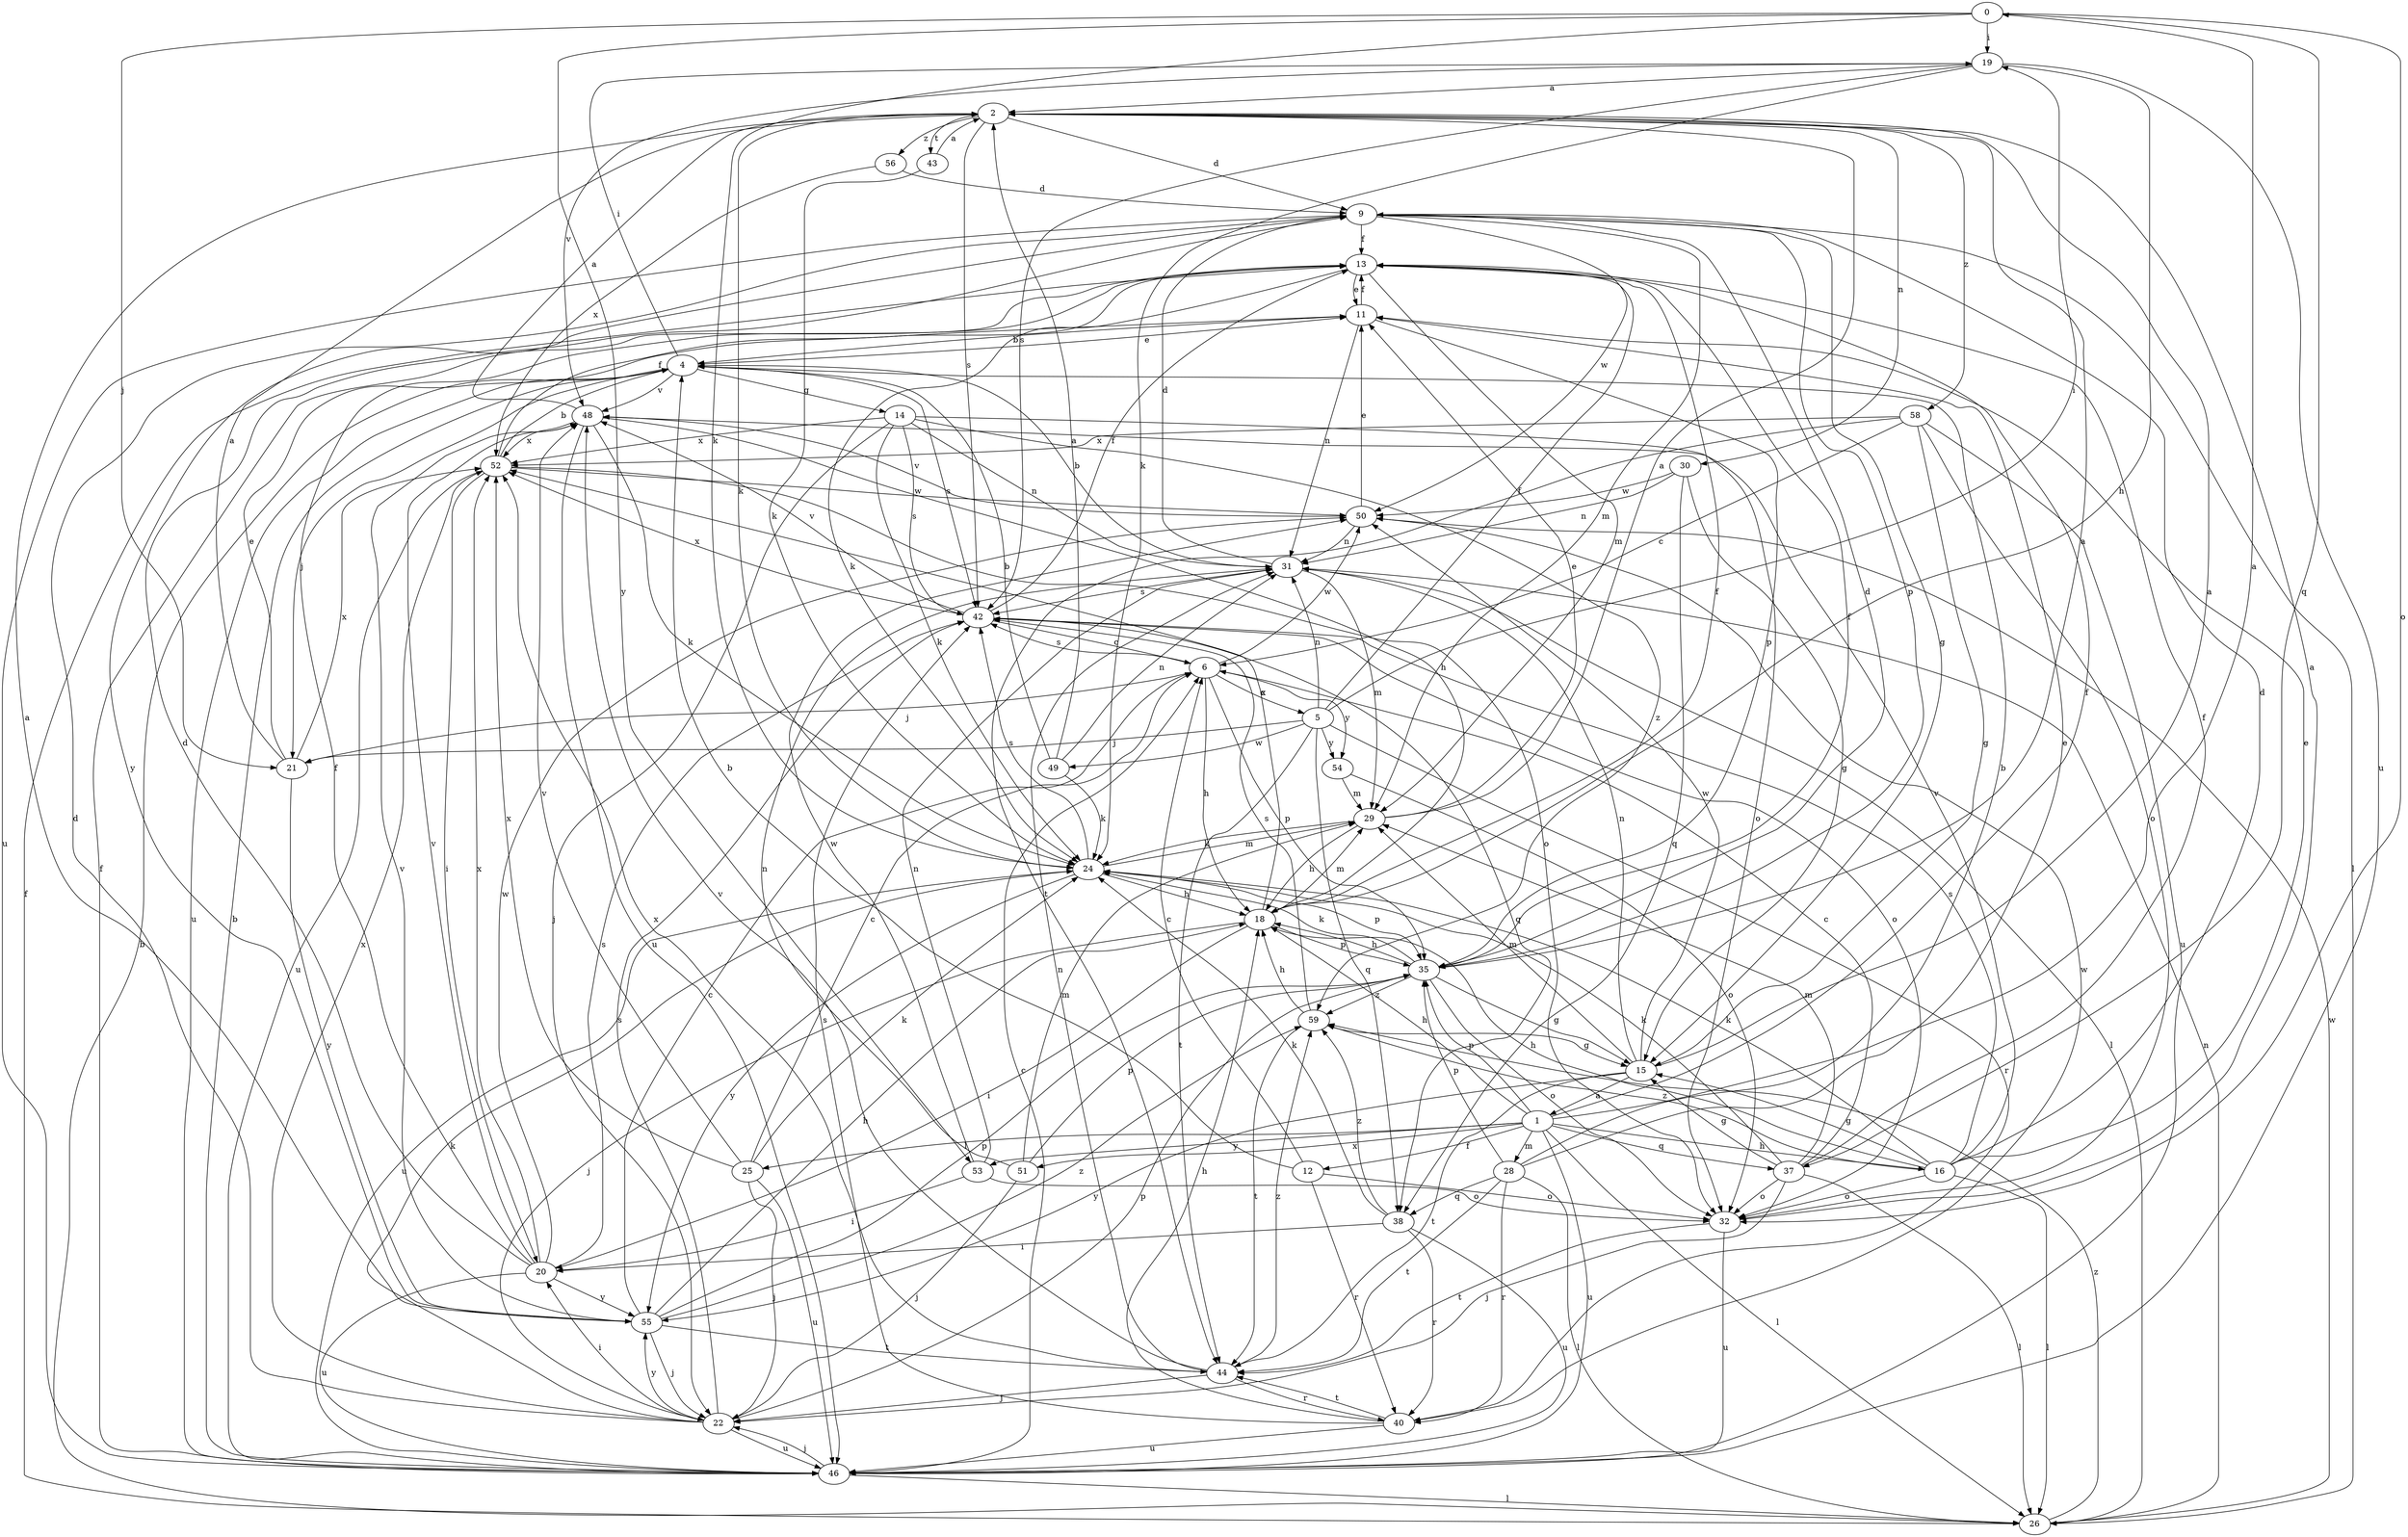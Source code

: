 strict digraph  {
0;
1;
2;
4;
5;
6;
9;
11;
12;
13;
14;
15;
16;
18;
19;
20;
21;
22;
24;
25;
26;
28;
29;
30;
31;
32;
35;
37;
38;
40;
42;
43;
44;
46;
48;
49;
50;
51;
52;
53;
54;
55;
56;
58;
59;
0 -> 19  [label=i];
0 -> 21  [label=j];
0 -> 24  [label=k];
0 -> 32  [label=o];
0 -> 37  [label=q];
0 -> 53  [label=y];
1 -> 0  [label=a];
1 -> 12  [label=f];
1 -> 13  [label=f];
1 -> 16  [label=h];
1 -> 18  [label=h];
1 -> 25  [label=l];
1 -> 26  [label=l];
1 -> 28  [label=m];
1 -> 35  [label=p];
1 -> 37  [label=q];
1 -> 46  [label=u];
1 -> 51  [label=x];
1 -> 53  [label=y];
2 -> 9  [label=d];
2 -> 24  [label=k];
2 -> 30  [label=n];
2 -> 42  [label=s];
2 -> 43  [label=t];
2 -> 56  [label=z];
2 -> 58  [label=z];
4 -> 11  [label=e];
4 -> 14  [label=g];
4 -> 19  [label=i];
4 -> 21  [label=j];
4 -> 42  [label=s];
4 -> 46  [label=u];
4 -> 48  [label=v];
5 -> 13  [label=f];
5 -> 19  [label=i];
5 -> 21  [label=j];
5 -> 31  [label=n];
5 -> 38  [label=q];
5 -> 40  [label=r];
5 -> 44  [label=t];
5 -> 49  [label=w];
5 -> 54  [label=y];
6 -> 5  [label=c];
6 -> 18  [label=h];
6 -> 21  [label=j];
6 -> 35  [label=p];
6 -> 42  [label=s];
6 -> 50  [label=w];
6 -> 54  [label=y];
9 -> 13  [label=f];
9 -> 15  [label=g];
9 -> 26  [label=l];
9 -> 29  [label=m];
9 -> 35  [label=p];
9 -> 46  [label=u];
9 -> 50  [label=w];
9 -> 55  [label=y];
11 -> 4  [label=b];
11 -> 13  [label=f];
11 -> 31  [label=n];
11 -> 35  [label=p];
12 -> 4  [label=b];
12 -> 6  [label=c];
12 -> 32  [label=o];
12 -> 40  [label=r];
13 -> 11  [label=e];
13 -> 24  [label=k];
13 -> 29  [label=m];
14 -> 22  [label=j];
14 -> 24  [label=k];
14 -> 31  [label=n];
14 -> 32  [label=o];
14 -> 42  [label=s];
14 -> 52  [label=x];
14 -> 59  [label=z];
15 -> 1  [label=a];
15 -> 2  [label=a];
15 -> 29  [label=m];
15 -> 31  [label=n];
15 -> 44  [label=t];
15 -> 50  [label=w];
15 -> 55  [label=y];
16 -> 9  [label=d];
16 -> 11  [label=e];
16 -> 15  [label=g];
16 -> 18  [label=h];
16 -> 24  [label=k];
16 -> 26  [label=l];
16 -> 32  [label=o];
16 -> 42  [label=s];
16 -> 48  [label=v];
16 -> 59  [label=z];
18 -> 13  [label=f];
18 -> 20  [label=i];
18 -> 22  [label=j];
18 -> 29  [label=m];
18 -> 35  [label=p];
18 -> 52  [label=x];
19 -> 2  [label=a];
19 -> 18  [label=h];
19 -> 24  [label=k];
19 -> 42  [label=s];
19 -> 46  [label=u];
19 -> 48  [label=v];
20 -> 9  [label=d];
20 -> 13  [label=f];
20 -> 42  [label=s];
20 -> 46  [label=u];
20 -> 48  [label=v];
20 -> 50  [label=w];
20 -> 52  [label=x];
20 -> 55  [label=y];
21 -> 2  [label=a];
21 -> 11  [label=e];
21 -> 52  [label=x];
21 -> 55  [label=y];
22 -> 9  [label=d];
22 -> 20  [label=i];
22 -> 24  [label=k];
22 -> 35  [label=p];
22 -> 42  [label=s];
22 -> 46  [label=u];
22 -> 52  [label=x];
22 -> 55  [label=y];
24 -> 18  [label=h];
24 -> 29  [label=m];
24 -> 35  [label=p];
24 -> 42  [label=s];
24 -> 46  [label=u];
24 -> 55  [label=y];
25 -> 6  [label=c];
25 -> 22  [label=j];
25 -> 24  [label=k];
25 -> 46  [label=u];
25 -> 48  [label=v];
25 -> 52  [label=x];
26 -> 4  [label=b];
26 -> 13  [label=f];
26 -> 31  [label=n];
26 -> 50  [label=w];
26 -> 59  [label=z];
28 -> 4  [label=b];
28 -> 11  [label=e];
28 -> 26  [label=l];
28 -> 35  [label=p];
28 -> 38  [label=q];
28 -> 40  [label=r];
28 -> 44  [label=t];
29 -> 2  [label=a];
29 -> 11  [label=e];
29 -> 18  [label=h];
29 -> 24  [label=k];
30 -> 15  [label=g];
30 -> 31  [label=n];
30 -> 38  [label=q];
30 -> 50  [label=w];
31 -> 4  [label=b];
31 -> 9  [label=d];
31 -> 26  [label=l];
31 -> 29  [label=m];
31 -> 42  [label=s];
32 -> 2  [label=a];
32 -> 44  [label=t];
32 -> 46  [label=u];
35 -> 2  [label=a];
35 -> 9  [label=d];
35 -> 13  [label=f];
35 -> 15  [label=g];
35 -> 18  [label=h];
35 -> 24  [label=k];
35 -> 32  [label=o];
35 -> 59  [label=z];
37 -> 6  [label=c];
37 -> 13  [label=f];
37 -> 15  [label=g];
37 -> 22  [label=j];
37 -> 24  [label=k];
37 -> 26  [label=l];
37 -> 29  [label=m];
37 -> 32  [label=o];
38 -> 20  [label=i];
38 -> 24  [label=k];
38 -> 40  [label=r];
38 -> 46  [label=u];
38 -> 59  [label=z];
40 -> 18  [label=h];
40 -> 42  [label=s];
40 -> 44  [label=t];
40 -> 46  [label=u];
40 -> 50  [label=w];
42 -> 6  [label=c];
42 -> 13  [label=f];
42 -> 32  [label=o];
42 -> 38  [label=q];
42 -> 48  [label=v];
42 -> 52  [label=x];
43 -> 2  [label=a];
43 -> 24  [label=k];
44 -> 22  [label=j];
44 -> 31  [label=n];
44 -> 40  [label=r];
44 -> 48  [label=v];
44 -> 52  [label=x];
44 -> 59  [label=z];
46 -> 4  [label=b];
46 -> 6  [label=c];
46 -> 13  [label=f];
46 -> 22  [label=j];
46 -> 26  [label=l];
48 -> 2  [label=a];
48 -> 18  [label=h];
48 -> 24  [label=k];
48 -> 46  [label=u];
48 -> 52  [label=x];
49 -> 2  [label=a];
49 -> 4  [label=b];
49 -> 24  [label=k];
49 -> 31  [label=n];
50 -> 11  [label=e];
50 -> 31  [label=n];
50 -> 48  [label=v];
51 -> 22  [label=j];
51 -> 29  [label=m];
51 -> 31  [label=n];
51 -> 35  [label=p];
52 -> 4  [label=b];
52 -> 13  [label=f];
52 -> 20  [label=i];
52 -> 32  [label=o];
52 -> 46  [label=u];
52 -> 50  [label=w];
53 -> 20  [label=i];
53 -> 31  [label=n];
53 -> 32  [label=o];
53 -> 50  [label=w];
54 -> 29  [label=m];
54 -> 32  [label=o];
55 -> 2  [label=a];
55 -> 6  [label=c];
55 -> 18  [label=h];
55 -> 22  [label=j];
55 -> 35  [label=p];
55 -> 44  [label=t];
55 -> 48  [label=v];
55 -> 59  [label=z];
56 -> 9  [label=d];
56 -> 52  [label=x];
58 -> 6  [label=c];
58 -> 15  [label=g];
58 -> 32  [label=o];
58 -> 44  [label=t];
58 -> 46  [label=u];
58 -> 52  [label=x];
59 -> 15  [label=g];
59 -> 18  [label=h];
59 -> 42  [label=s];
59 -> 44  [label=t];
}
